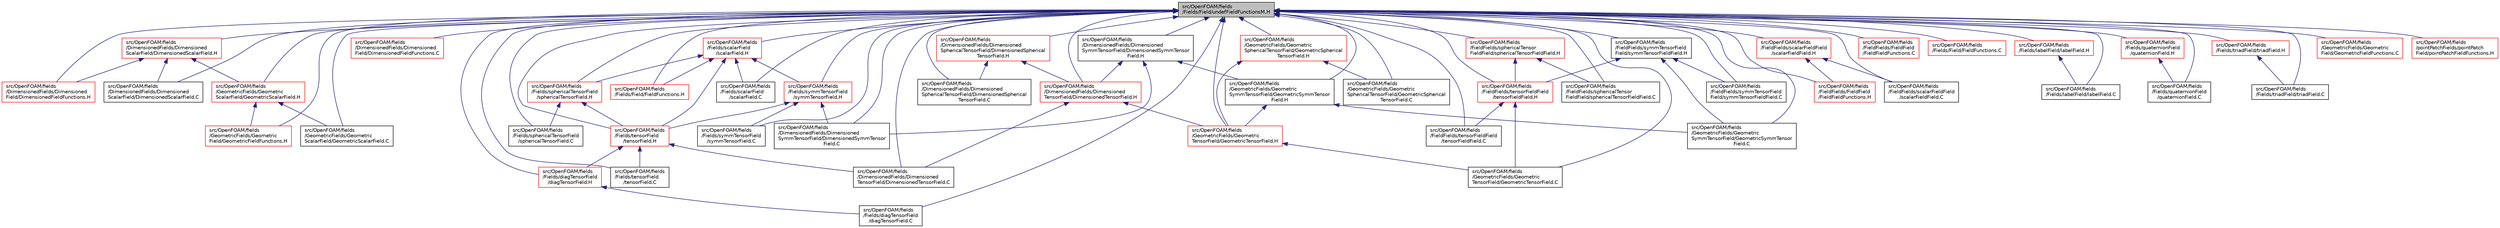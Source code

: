 digraph "src/OpenFOAM/fields/Fields/Field/undefFieldFunctionsM.H"
{
  bgcolor="transparent";
  edge [fontname="Helvetica",fontsize="10",labelfontname="Helvetica",labelfontsize="10"];
  node [fontname="Helvetica",fontsize="10",shape=record];
  Node1 [label="src/OpenFOAM/fields\l/Fields/Field/undefFieldFunctionsM.H",height=0.2,width=0.4,color="black", fillcolor="grey75", style="filled", fontcolor="black"];
  Node1 -> Node2 [dir="back",color="midnightblue",fontsize="10",style="solid",fontname="Helvetica"];
  Node2 [label="src/OpenFOAM/fields\l/DimensionedFields/Dimensioned\lField/DimensionedFieldFunctions.H",height=0.2,width=0.4,color="red",URL="$a10130.html"];
  Node1 -> Node2463 [dir="back",color="midnightblue",fontsize="10",style="solid",fontname="Helvetica"];
  Node2463 [label="src/OpenFOAM/fields\l/DimensionedFields/Dimensioned\lField/DimensionedFieldFunctions.C",height=0.2,width=0.4,color="red",URL="$a10127.html"];
  Node1 -> Node2199 [dir="back",color="midnightblue",fontsize="10",style="solid",fontname="Helvetica"];
  Node2199 [label="src/OpenFOAM/fields\l/DimensionedFields/Dimensioned\lScalarField/DimensionedScalarField.H",height=0.2,width=0.4,color="red",URL="$a10163.html",tooltip="Scalar specific part of the implementation of DimensionedField. "];
  Node2199 -> Node2 [dir="back",color="midnightblue",fontsize="10",style="solid",fontname="Helvetica"];
  Node2199 -> Node2201 [dir="back",color="midnightblue",fontsize="10",style="solid",fontname="Helvetica"];
  Node2201 [label="src/OpenFOAM/fields\l/DimensionedFields/Dimensioned\lScalarField/DimensionedScalarField.C",height=0.2,width=0.4,color="black",URL="$a10160.html"];
  Node2199 -> Node2202 [dir="back",color="midnightblue",fontsize="10",style="solid",fontname="Helvetica"];
  Node2202 [label="src/OpenFOAM/fields\l/GeometricFields/Geometric\lScalarField/GeometricScalarField.H",height=0.2,width=0.4,color="red",URL="$a10565.html",tooltip="Scalar specific part of the implementation of GeometricField. "];
  Node2202 -> Node2203 [dir="back",color="midnightblue",fontsize="10",style="solid",fontname="Helvetica"];
  Node2203 [label="src/OpenFOAM/fields\l/GeometricFields/Geometric\lField/GeometricFieldFunctions.H",height=0.2,width=0.4,color="red",URL="$a10529.html"];
  Node2202 -> Node2324 [dir="back",color="midnightblue",fontsize="10",style="solid",fontname="Helvetica"];
  Node2324 [label="src/OpenFOAM/fields\l/GeometricFields/Geometric\lScalarField/GeometricScalarField.C",height=0.2,width=0.4,color="black",URL="$a10562.html"];
  Node1 -> Node2201 [dir="back",color="midnightblue",fontsize="10",style="solid",fontname="Helvetica"];
  Node1 -> Node2325 [dir="back",color="midnightblue",fontsize="10",style="solid",fontname="Helvetica"];
  Node2325 [label="src/OpenFOAM/fields\l/DimensionedFields/Dimensioned\lSphericalTensorField/DimensionedSpherical\lTensorField.H",height=0.2,width=0.4,color="red",URL="$a10169.html",tooltip="Specialisation of DimensionedField<T, GeoMesh> for sphericalTensor. "];
  Node2325 -> Node2326 [dir="back",color="midnightblue",fontsize="10",style="solid",fontname="Helvetica"];
  Node2326 [label="src/OpenFOAM/fields\l/DimensionedFields/Dimensioned\lSphericalTensorField/DimensionedSpherical\lTensorField.C",height=0.2,width=0.4,color="black",URL="$a10166.html"];
  Node2325 -> Node2327 [dir="back",color="midnightblue",fontsize="10",style="solid",fontname="Helvetica"];
  Node2327 [label="src/OpenFOAM/fields\l/DimensionedFields/Dimensioned\lTensorField/DimensionedTensorField.H",height=0.2,width=0.4,color="red",URL="$a10181.html",tooltip="Tensor specific part of the implementation of DimensionedField. "];
  Node2327 -> Node2328 [dir="back",color="midnightblue",fontsize="10",style="solid",fontname="Helvetica"];
  Node2328 [label="src/OpenFOAM/fields\l/DimensionedFields/Dimensioned\lTensorField/DimensionedTensorField.C",height=0.2,width=0.4,color="black",URL="$a10178.html"];
  Node2327 -> Node2309 [dir="back",color="midnightblue",fontsize="10",style="solid",fontname="Helvetica"];
  Node2309 [label="src/OpenFOAM/fields\l/GeometricFields/Geometric\lTensorField/GeometricTensorField.H",height=0.2,width=0.4,color="red",URL="$a10583.html",tooltip="Tensor specific part of the implementation of GeometricField. "];
  Node2309 -> Node2310 [dir="back",color="midnightblue",fontsize="10",style="solid",fontname="Helvetica"];
  Node2310 [label="src/OpenFOAM/fields\l/GeometricFields/Geometric\lTensorField/GeometricTensorField.C",height=0.2,width=0.4,color="black",URL="$a10580.html"];
  Node1 -> Node2326 [dir="back",color="midnightblue",fontsize="10",style="solid",fontname="Helvetica"];
  Node1 -> Node2329 [dir="back",color="midnightblue",fontsize="10",style="solid",fontname="Helvetica"];
  Node2329 [label="src/OpenFOAM/fields\l/DimensionedFields/Dimensioned\lSymmTensorField/DimensionedSymmTensor\lField.H",height=0.2,width=0.4,color="black",URL="$a10175.html",tooltip="SymmTensor specific part of the implementation of DimensionedField. "];
  Node2329 -> Node2330 [dir="back",color="midnightblue",fontsize="10",style="solid",fontname="Helvetica"];
  Node2330 [label="src/OpenFOAM/fields\l/DimensionedFields/Dimensioned\lSymmTensorField/DimensionedSymmTensor\lField.C",height=0.2,width=0.4,color="black",URL="$a10172.html"];
  Node2329 -> Node2327 [dir="back",color="midnightblue",fontsize="10",style="solid",fontname="Helvetica"];
  Node2329 -> Node2311 [dir="back",color="midnightblue",fontsize="10",style="solid",fontname="Helvetica"];
  Node2311 [label="src/OpenFOAM/fields\l/GeometricFields/Geometric\lSymmTensorField/GeometricSymmTensor\lField.H",height=0.2,width=0.4,color="black",URL="$a10577.html",tooltip="SymmTensor specific part of the implementation of GeometricField. "];
  Node2311 -> Node2312 [dir="back",color="midnightblue",fontsize="10",style="solid",fontname="Helvetica"];
  Node2312 [label="src/OpenFOAM/fields\l/GeometricFields/Geometric\lSymmTensorField/GeometricSymmTensor\lField.C",height=0.2,width=0.4,color="black",URL="$a10574.html"];
  Node2311 -> Node2309 [dir="back",color="midnightblue",fontsize="10",style="solid",fontname="Helvetica"];
  Node1 -> Node2330 [dir="back",color="midnightblue",fontsize="10",style="solid",fontname="Helvetica"];
  Node1 -> Node2327 [dir="back",color="midnightblue",fontsize="10",style="solid",fontname="Helvetica"];
  Node1 -> Node2328 [dir="back",color="midnightblue",fontsize="10",style="solid",fontname="Helvetica"];
  Node1 -> Node2464 [dir="back",color="midnightblue",fontsize="10",style="solid",fontname="Helvetica"];
  Node2464 [label="src/OpenFOAM/fields\l/FieldFields/FieldField\l/FieldFieldFunctions.H",height=0.2,width=0.4,color="red",URL="$a10193.html"];
  Node1 -> Node2606 [dir="back",color="midnightblue",fontsize="10",style="solid",fontname="Helvetica"];
  Node2606 [label="src/OpenFOAM/fields\l/FieldFields/FieldField\l/FieldFieldFunctions.C",height=0.2,width=0.4,color="red",URL="$a10190.html"];
  Node1 -> Node2490 [dir="back",color="midnightblue",fontsize="10",style="solid",fontname="Helvetica"];
  Node2490 [label="src/OpenFOAM/fields\l/FieldFields/scalarFieldField\l/scalarFieldField.H",height=0.2,width=0.4,color="red",URL="$a10217.html",tooltip="Specialisation of FieldField<T> for scalar. "];
  Node2490 -> Node2464 [dir="back",color="midnightblue",fontsize="10",style="solid",fontname="Helvetica"];
  Node2490 -> Node2497 [dir="back",color="midnightblue",fontsize="10",style="solid",fontname="Helvetica"];
  Node2497 [label="src/OpenFOAM/fields\l/FieldFields/scalarFieldField\l/scalarFieldField.C",height=0.2,width=0.4,color="black",URL="$a10214.html",tooltip="Specialisation of FieldField<T> for scalar. "];
  Node1 -> Node2497 [dir="back",color="midnightblue",fontsize="10",style="solid",fontname="Helvetica"];
  Node1 -> Node2498 [dir="back",color="midnightblue",fontsize="10",style="solid",fontname="Helvetica"];
  Node2498 [label="src/OpenFOAM/fields\l/FieldFields/sphericalTensor\lFieldField/sphericalTensorFieldField.H",height=0.2,width=0.4,color="red",URL="$a10223.html",tooltip="Specialisation of FieldField<Field, T> for sphericalTensor. "];
  Node2498 -> Node2499 [dir="back",color="midnightblue",fontsize="10",style="solid",fontname="Helvetica"];
  Node2499 [label="src/OpenFOAM/fields\l/FieldFields/sphericalTensor\lFieldField/sphericalTensorFieldField.C",height=0.2,width=0.4,color="black",URL="$a10220.html",tooltip="Specialisation of FieldField<Field, T> for sphericalTensor. "];
  Node2498 -> Node2500 [dir="back",color="midnightblue",fontsize="10",style="solid",fontname="Helvetica"];
  Node2500 [label="src/OpenFOAM/fields\l/FieldFields/tensorFieldField\l/tensorFieldField.H",height=0.2,width=0.4,color="red",URL="$a10235.html",tooltip="Specialisation of FieldField<T> for tensor. "];
  Node2500 -> Node2501 [dir="back",color="midnightblue",fontsize="10",style="solid",fontname="Helvetica"];
  Node2501 [label="src/OpenFOAM/fields\l/FieldFields/tensorFieldField\l/tensorFieldField.C",height=0.2,width=0.4,color="black",URL="$a10232.html",tooltip="Specialisation of FieldField<T> for tensor. "];
  Node2500 -> Node2310 [dir="back",color="midnightblue",fontsize="10",style="solid",fontname="Helvetica"];
  Node1 -> Node2499 [dir="back",color="midnightblue",fontsize="10",style="solid",fontname="Helvetica"];
  Node1 -> Node2504 [dir="back",color="midnightblue",fontsize="10",style="solid",fontname="Helvetica"];
  Node2504 [label="src/OpenFOAM/fields\l/FieldFields/symmTensorField\lField/symmTensorFieldField.H",height=0.2,width=0.4,color="black",URL="$a10229.html",tooltip="Specialisation of FieldField<T> for symmTensor. "];
  Node2504 -> Node2505 [dir="back",color="midnightblue",fontsize="10",style="solid",fontname="Helvetica"];
  Node2505 [label="src/OpenFOAM/fields\l/FieldFields/symmTensorField\lField/symmTensorFieldField.C",height=0.2,width=0.4,color="black",URL="$a10226.html",tooltip="Specialisation of FieldField<T> for symmTensor. "];
  Node2504 -> Node2500 [dir="back",color="midnightblue",fontsize="10",style="solid",fontname="Helvetica"];
  Node2504 -> Node2312 [dir="back",color="midnightblue",fontsize="10",style="solid",fontname="Helvetica"];
  Node1 -> Node2505 [dir="back",color="midnightblue",fontsize="10",style="solid",fontname="Helvetica"];
  Node1 -> Node2500 [dir="back",color="midnightblue",fontsize="10",style="solid",fontname="Helvetica"];
  Node1 -> Node2501 [dir="back",color="midnightblue",fontsize="10",style="solid",fontname="Helvetica"];
  Node1 -> Node2607 [dir="back",color="midnightblue",fontsize="10",style="solid",fontname="Helvetica"];
  Node2607 [label="src/OpenFOAM/fields\l/Fields/diagTensorField\l/diagTensorField.H",height=0.2,width=0.4,color="red",URL="$a10259.html"];
  Node2607 -> Node2610 [dir="back",color="midnightblue",fontsize="10",style="solid",fontname="Helvetica"];
  Node2610 [label="src/OpenFOAM/fields\l/Fields/diagTensorField\l/diagTensorField.C",height=0.2,width=0.4,color="black",URL="$a10256.html",tooltip="Specialisation of Field<T> for diagTensor. "];
  Node1 -> Node2610 [dir="back",color="midnightblue",fontsize="10",style="solid",fontname="Helvetica"];
  Node1 -> Node2808 [dir="back",color="midnightblue",fontsize="10",style="solid",fontname="Helvetica"];
  Node2808 [label="src/OpenFOAM/fields\l/Fields/Field/FieldFunctions.C",height=0.2,width=0.4,color="red",URL="$a10292.html"];
  Node1 -> Node2810 [dir="back",color="midnightblue",fontsize="10",style="solid",fontname="Helvetica"];
  Node2810 [label="src/OpenFOAM/fields\l/Fields/Field/FieldFunctions.H",height=0.2,width=0.4,color="red",URL="$a10295.html"];
  Node1 -> Node3343 [dir="back",color="midnightblue",fontsize="10",style="solid",fontname="Helvetica"];
  Node3343 [label="src/OpenFOAM/fields\l/Fields/labelField/labelField.H",height=0.2,width=0.4,color="red",URL="$a10328.html"];
  Node3343 -> Node3346 [dir="back",color="midnightblue",fontsize="10",style="solid",fontname="Helvetica"];
  Node3346 [label="src/OpenFOAM/fields\l/Fields/labelField/labelField.C",height=0.2,width=0.4,color="black",URL="$a10325.html",tooltip="Specialisation of Field<T> for label. "];
  Node1 -> Node3346 [dir="back",color="midnightblue",fontsize="10",style="solid",fontname="Helvetica"];
  Node1 -> Node4142 [dir="back",color="midnightblue",fontsize="10",style="solid",fontname="Helvetica"];
  Node4142 [label="src/OpenFOAM/fields\l/Fields/quaternionField\l/quaternionField.H",height=0.2,width=0.4,color="red",URL="$a10358.html"];
  Node4142 -> Node4143 [dir="back",color="midnightblue",fontsize="10",style="solid",fontname="Helvetica"];
  Node4143 [label="src/OpenFOAM/fields\l/Fields/quaternionField\l/quaternionField.C",height=0.2,width=0.4,color="black",URL="$a10355.html"];
  Node1 -> Node4143 [dir="back",color="midnightblue",fontsize="10",style="solid",fontname="Helvetica"];
  Node1 -> Node4144 [dir="back",color="midnightblue",fontsize="10",style="solid",fontname="Helvetica"];
  Node4144 [label="src/OpenFOAM/fields\l/Fields/scalarField\l/scalarField.H",height=0.2,width=0.4,color="red",URL="$a10370.html"];
  Node4144 -> Node2810 [dir="back",color="midnightblue",fontsize="10",style="solid",fontname="Helvetica"];
  Node4144 -> Node4379 [dir="back",color="midnightblue",fontsize="10",style="solid",fontname="Helvetica"];
  Node4379 [label="src/OpenFOAM/fields\l/Fields/scalarField\l/scalarField.C",height=0.2,width=0.4,color="black",URL="$a10367.html",tooltip="Specialisation of Field<T> for scalar. "];
  Node4144 -> Node4380 [dir="back",color="midnightblue",fontsize="10",style="solid",fontname="Helvetica"];
  Node4380 [label="src/OpenFOAM/fields\l/Fields/sphericalTensorField\l/sphericalTensorField.H",height=0.2,width=0.4,color="red",URL="$a10388.html"];
  Node4380 -> Node4381 [dir="back",color="midnightblue",fontsize="10",style="solid",fontname="Helvetica"];
  Node4381 [label="src/OpenFOAM/fields\l/Fields/sphericalTensorField\l/sphericalTensorField.C",height=0.2,width=0.4,color="black",URL="$a10385.html"];
  Node4380 -> Node4382 [dir="back",color="midnightblue",fontsize="10",style="solid",fontname="Helvetica"];
  Node4382 [label="src/OpenFOAM/fields\l/Fields/tensorField\l/tensorField.H",height=0.2,width=0.4,color="red",URL="$a10430.html"];
  Node4382 -> Node2328 [dir="back",color="midnightblue",fontsize="10",style="solid",fontname="Helvetica"];
  Node4382 -> Node2607 [dir="back",color="midnightblue",fontsize="10",style="solid",fontname="Helvetica"];
  Node4382 -> Node4386 [dir="back",color="midnightblue",fontsize="10",style="solid",fontname="Helvetica"];
  Node4386 [label="src/OpenFOAM/fields\l/Fields/tensorField\l/tensorField.C",height=0.2,width=0.4,color="black",URL="$a10427.html"];
  Node4144 -> Node4394 [dir="back",color="midnightblue",fontsize="10",style="solid",fontname="Helvetica"];
  Node4394 [label="src/OpenFOAM/fields\l/Fields/symmTensorField\l/symmTensorField.H",height=0.2,width=0.4,color="red",URL="$a10406.html"];
  Node4394 -> Node2330 [dir="back",color="midnightblue",fontsize="10",style="solid",fontname="Helvetica"];
  Node4394 -> Node4388 [dir="back",color="midnightblue",fontsize="10",style="solid",fontname="Helvetica"];
  Node4388 [label="src/OpenFOAM/fields\l/Fields/symmTensorField\l/symmTensorField.C",height=0.2,width=0.4,color="black",URL="$a10403.html"];
  Node4394 -> Node4382 [dir="back",color="midnightblue",fontsize="10",style="solid",fontname="Helvetica"];
  Node4144 -> Node4382 [dir="back",color="midnightblue",fontsize="10",style="solid",fontname="Helvetica"];
  Node1 -> Node4379 [dir="back",color="midnightblue",fontsize="10",style="solid",fontname="Helvetica"];
  Node1 -> Node4380 [dir="back",color="midnightblue",fontsize="10",style="solid",fontname="Helvetica"];
  Node1 -> Node4381 [dir="back",color="midnightblue",fontsize="10",style="solid",fontname="Helvetica"];
  Node1 -> Node4394 [dir="back",color="midnightblue",fontsize="10",style="solid",fontname="Helvetica"];
  Node1 -> Node4388 [dir="back",color="midnightblue",fontsize="10",style="solid",fontname="Helvetica"];
  Node1 -> Node4382 [dir="back",color="midnightblue",fontsize="10",style="solid",fontname="Helvetica"];
  Node1 -> Node4386 [dir="back",color="midnightblue",fontsize="10",style="solid",fontname="Helvetica"];
  Node1 -> Node4524 [dir="back",color="midnightblue",fontsize="10",style="solid",fontname="Helvetica"];
  Node4524 [label="src/OpenFOAM/fields\l/Fields/triadField/triadField.H",height=0.2,width=0.4,color="red",URL="$a10463.html"];
  Node4524 -> Node4391 [dir="back",color="midnightblue",fontsize="10",style="solid",fontname="Helvetica"];
  Node4391 [label="src/OpenFOAM/fields\l/Fields/triadField/triadField.C",height=0.2,width=0.4,color="black",URL="$a10460.html"];
  Node1 -> Node4391 [dir="back",color="midnightblue",fontsize="10",style="solid",fontname="Helvetica"];
  Node1 -> Node2203 [dir="back",color="midnightblue",fontsize="10",style="solid",fontname="Helvetica"];
  Node1 -> Node4572 [dir="back",color="midnightblue",fontsize="10",style="solid",fontname="Helvetica"];
  Node4572 [label="src/OpenFOAM/fields\l/GeometricFields/Geometric\lField/GeometricFieldFunctions.C",height=0.2,width=0.4,color="red",URL="$a10526.html"];
  Node1 -> Node2202 [dir="back",color="midnightblue",fontsize="10",style="solid",fontname="Helvetica"];
  Node1 -> Node2324 [dir="back",color="midnightblue",fontsize="10",style="solid",fontname="Helvetica"];
  Node1 -> Node2208 [dir="back",color="midnightblue",fontsize="10",style="solid",fontname="Helvetica"];
  Node2208 [label="src/OpenFOAM/fields\l/GeometricFields/Geometric\lSphericalTensorField/GeometricSpherical\lTensorField.H",height=0.2,width=0.4,color="red",URL="$a10571.html",tooltip="SphericalTensor specific part of the implementation of GeometricField. "];
  Node2208 -> Node2308 [dir="back",color="midnightblue",fontsize="10",style="solid",fontname="Helvetica"];
  Node2308 [label="src/OpenFOAM/fields\l/GeometricFields/Geometric\lSphericalTensorField/GeometricSpherical\lTensorField.C",height=0.2,width=0.4,color="black",URL="$a10568.html"];
  Node2208 -> Node2309 [dir="back",color="midnightblue",fontsize="10",style="solid",fontname="Helvetica"];
  Node1 -> Node2308 [dir="back",color="midnightblue",fontsize="10",style="solid",fontname="Helvetica"];
  Node1 -> Node2311 [dir="back",color="midnightblue",fontsize="10",style="solid",fontname="Helvetica"];
  Node1 -> Node2312 [dir="back",color="midnightblue",fontsize="10",style="solid",fontname="Helvetica"];
  Node1 -> Node2309 [dir="back",color="midnightblue",fontsize="10",style="solid",fontname="Helvetica"];
  Node1 -> Node2310 [dir="back",color="midnightblue",fontsize="10",style="solid",fontname="Helvetica"];
  Node1 -> Node4573 [dir="back",color="midnightblue",fontsize="10",style="solid",fontname="Helvetica"];
  Node4573 [label="src/OpenFOAM/fields\l/pointPatchFields/pointPatch\lField/pointPatchFieldFunctions.H",height=0.2,width=0.4,color="red",URL="$a10865.html"];
}
